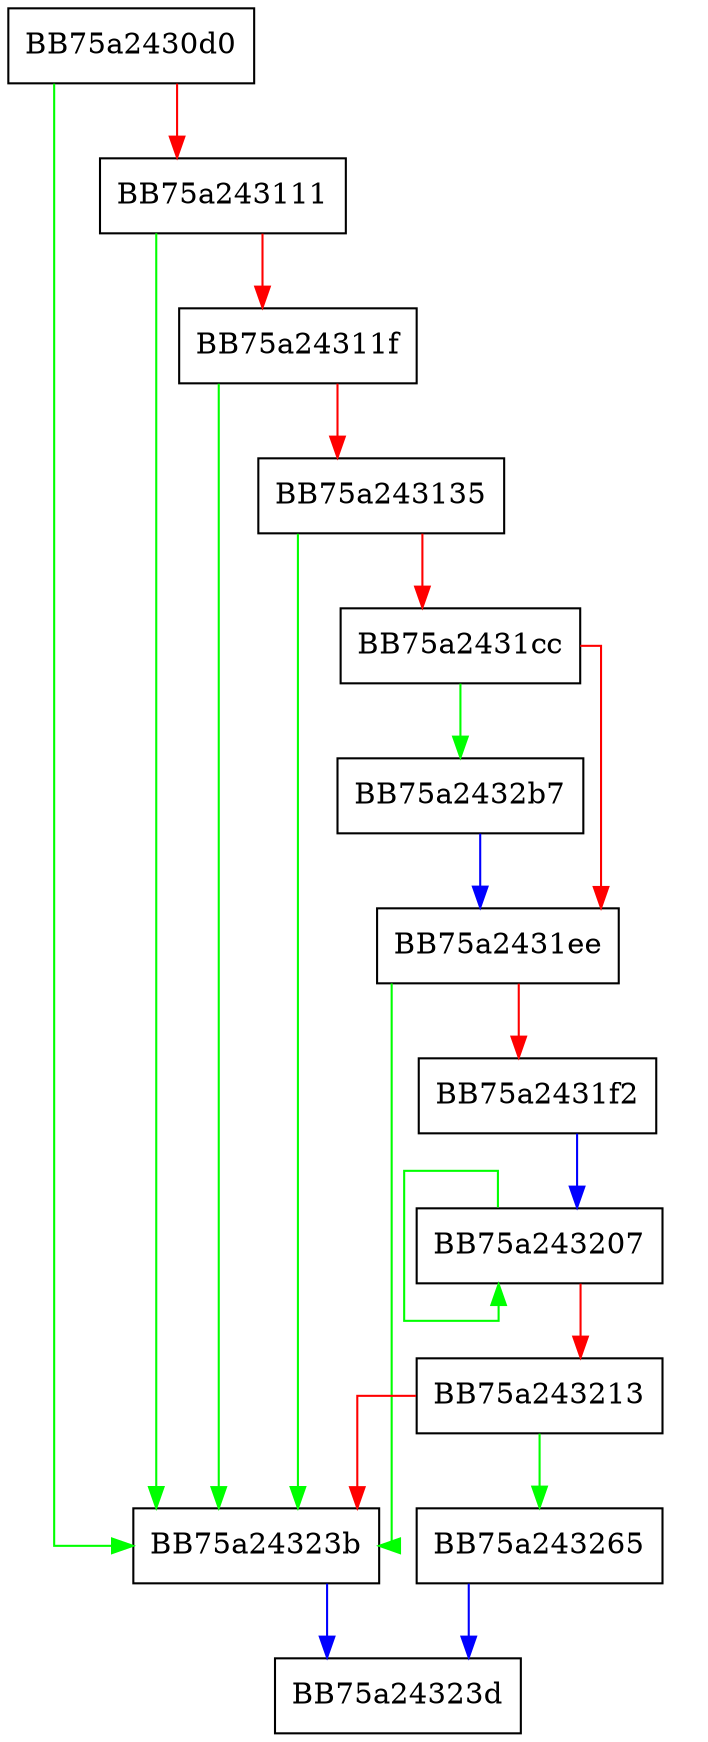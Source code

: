 digraph init {
  node [shape="box"];
  graph [splines=ortho];
  BB75a2430d0 -> BB75a24323b [color="green"];
  BB75a2430d0 -> BB75a243111 [color="red"];
  BB75a243111 -> BB75a24323b [color="green"];
  BB75a243111 -> BB75a24311f [color="red"];
  BB75a24311f -> BB75a24323b [color="green"];
  BB75a24311f -> BB75a243135 [color="red"];
  BB75a243135 -> BB75a24323b [color="green"];
  BB75a243135 -> BB75a2431cc [color="red"];
  BB75a2431cc -> BB75a2432b7 [color="green"];
  BB75a2431cc -> BB75a2431ee [color="red"];
  BB75a2431ee -> BB75a24323b [color="green"];
  BB75a2431ee -> BB75a2431f2 [color="red"];
  BB75a2431f2 -> BB75a243207 [color="blue"];
  BB75a243207 -> BB75a243207 [color="green"];
  BB75a243207 -> BB75a243213 [color="red"];
  BB75a243213 -> BB75a243265 [color="green"];
  BB75a243213 -> BB75a24323b [color="red"];
  BB75a24323b -> BB75a24323d [color="blue"];
  BB75a243265 -> BB75a24323d [color="blue"];
  BB75a2432b7 -> BB75a2431ee [color="blue"];
}